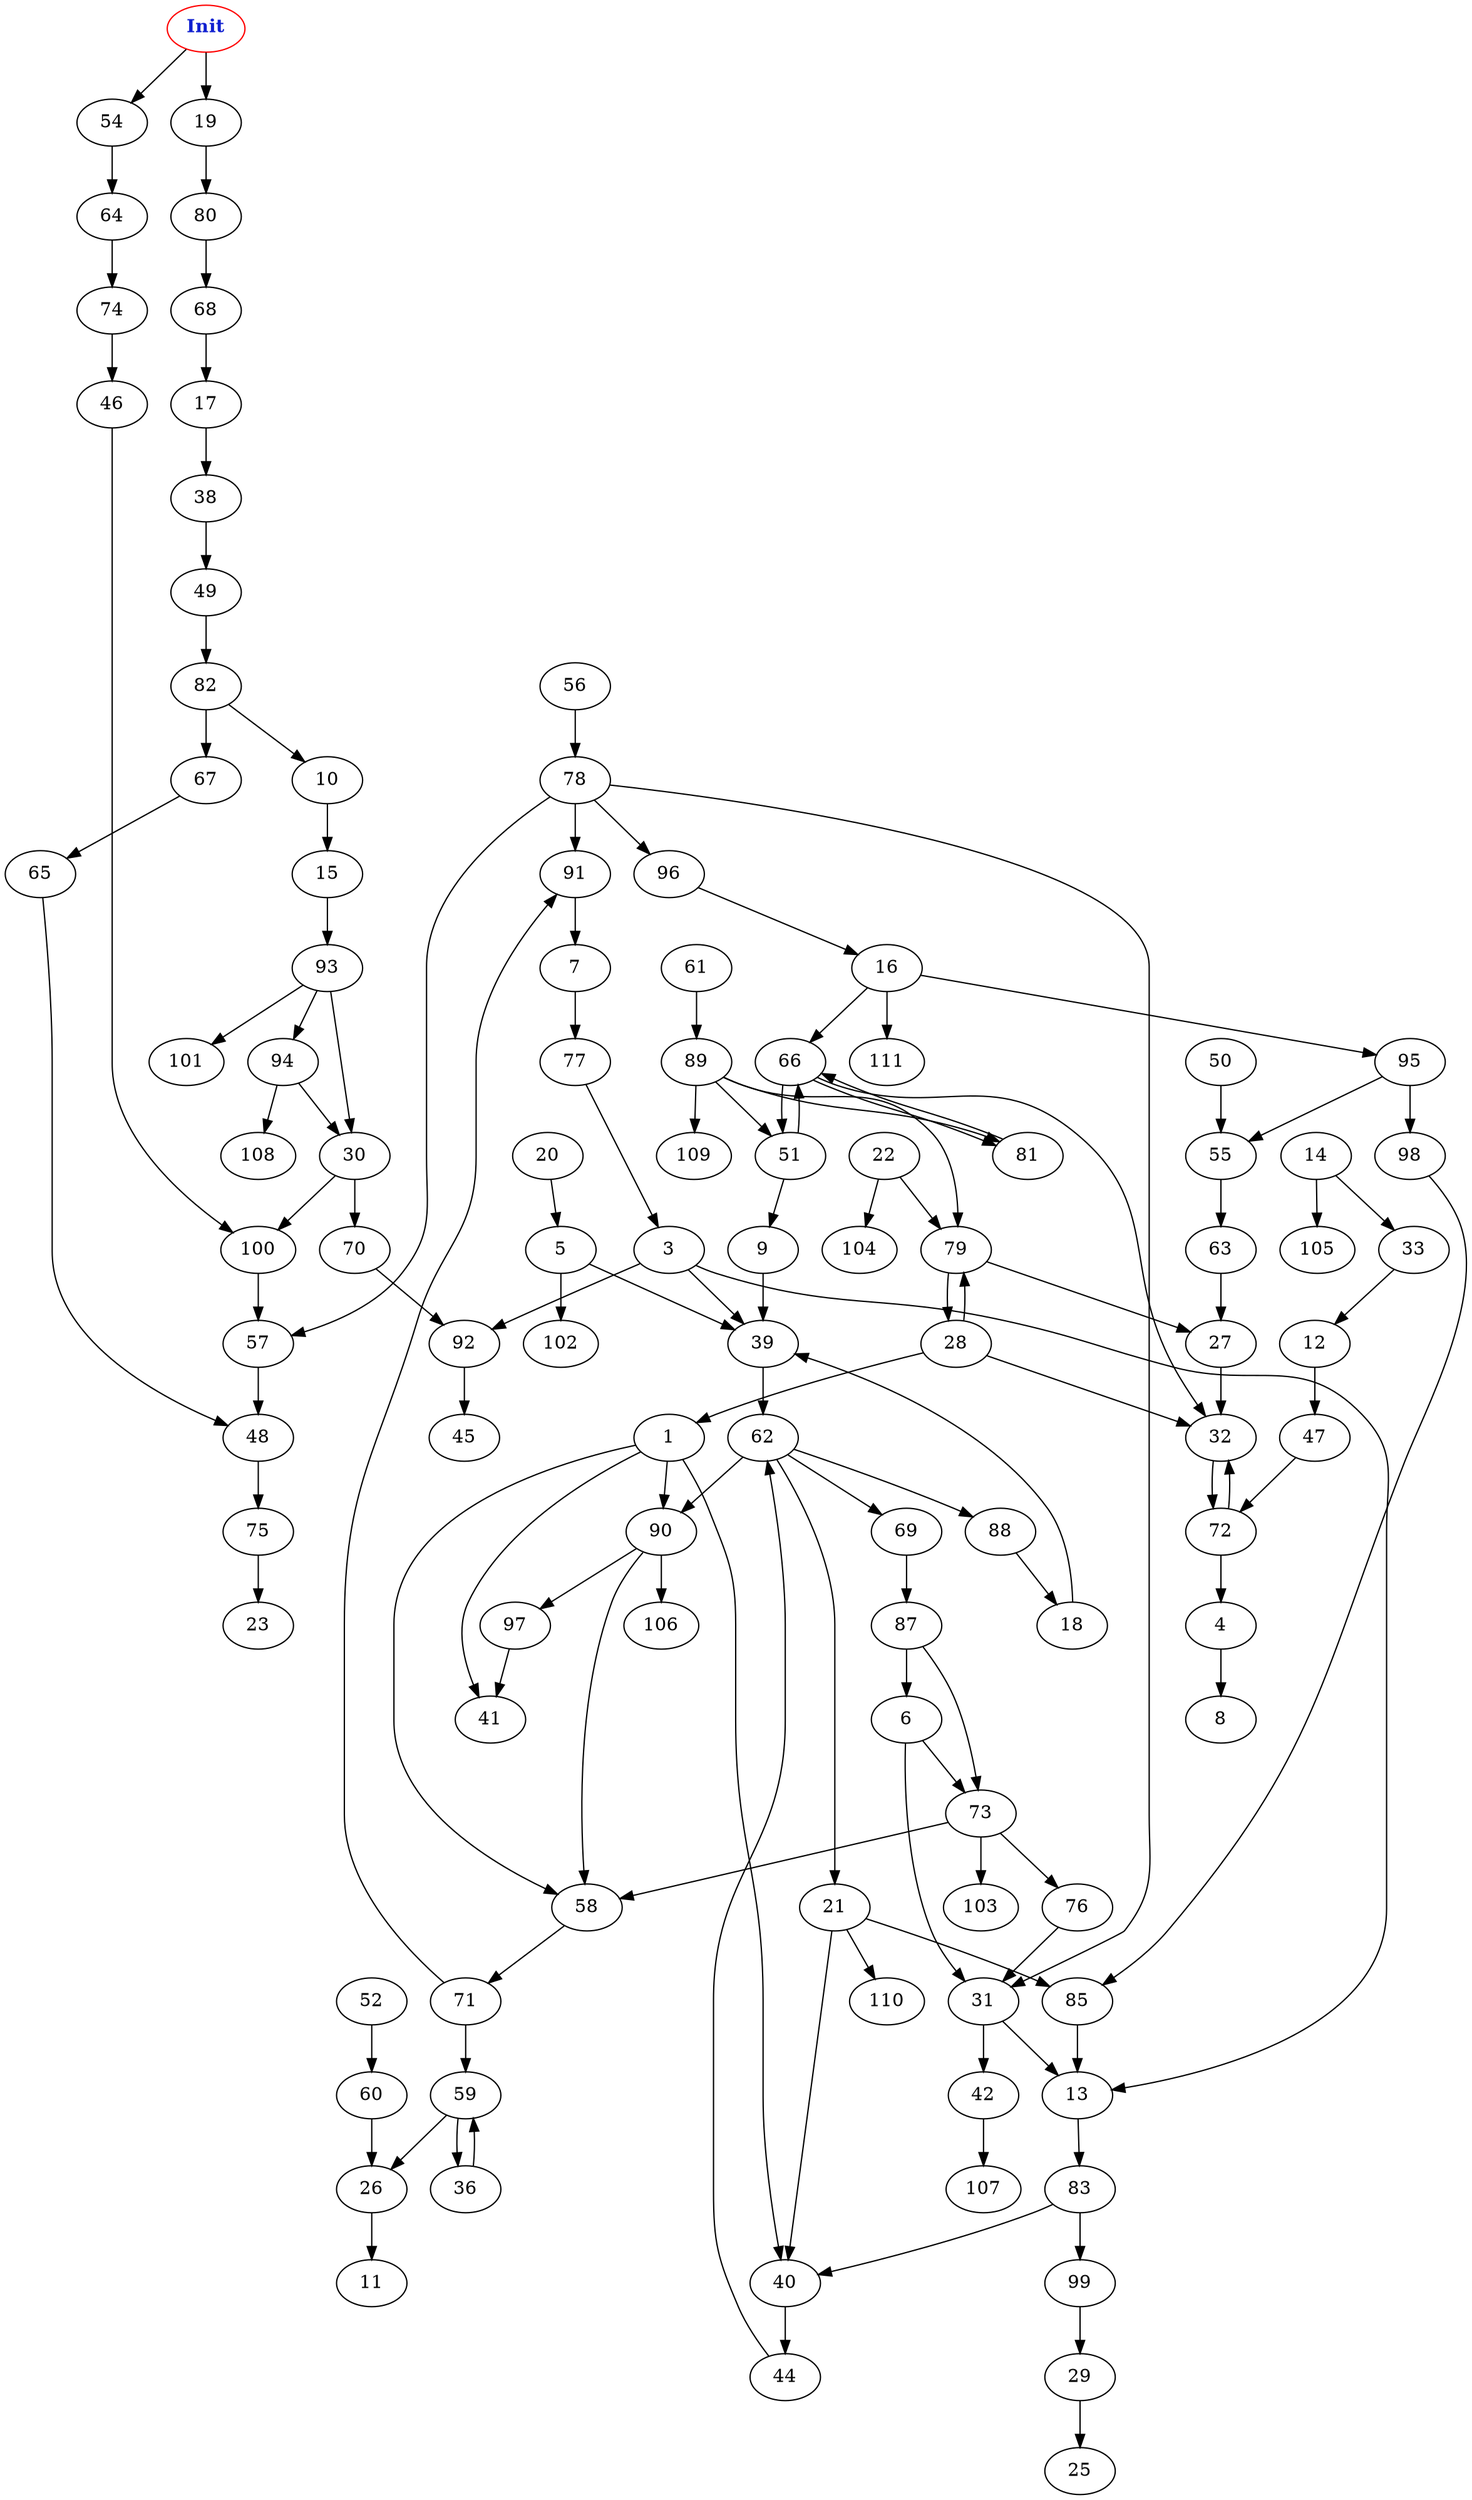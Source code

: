 digraph "Perturbed Net Graph with 103 nodes" {
edge ["class"="link-class"]
"0" ["color"="red","label"=<<b>Init</b>>,"fontcolor"="#1020d0"]
"5" -> "39" ["weight"="4.0"]
"5" -> "102" ["weight"="4.0"]
"39" -> "62" ["weight"="9.0"]
"9" -> "39" ["weight"="8.0"]
"69" -> "87" ["weight"="4.0"]
"87" -> "73" ["weight"="1.0"]
"87" -> "6" ["weight"="1.0"]
"0" -> "19" ["weight"="5.0"]
"0" -> "54" ["weight"="2.0"]
"19" -> "80" ["weight"="1.0"]
"54" -> "64" ["weight"="8.0"]
"88" -> "18" ["weight"="5.0"]
"18" -> "39" ["weight"="7.0"]
"10" -> "15" ["weight"="5.0"]
"15" -> "93" ["weight"="8.0"]
"56" -> "78" ["weight"="6.0"]
"78" -> "91" ["weight"="9.0"]
"78" -> "96" ["weight"="5.0"]
"78" -> "57" ["weight"="8.0"]
"78" -> "31" ["weight"="5.0"]
"42" -> "107" ["weight"="6.0"]
"52" -> "60" ["weight"="8.0"]
"60" -> "26" ["weight"="3.0"]
"14" -> "105" ["weight"="2.0"]
"14" -> "33" ["weight"="1.0"]
"33" -> "12" ["weight"="2.0"]
"20" -> "5" ["weight"="5.0"]
"46" -> "100" ["weight"="2.0"]
"100" -> "57" ["weight"="8.0"]
"93" -> "101" ["weight"="1.0"]
"93" -> "94" ["weight"="2.0"]
"93" -> "30" ["weight"="7.0"]
"94" -> "108" ["weight"="8.0"]
"94" -> "30" ["weight"="4.0"]
"30" -> "70" ["weight"="9.0"]
"30" -> "100" ["weight"="2.0"]
"70" -> "92" ["weight"="8.0"]
"57" -> "48" ["weight"="8.0"]
"48" -> "75" ["weight"="3.0"]
"75" -> "23" ["weight"="1.0"]
"91" -> "7" ["weight"="4.0"]
"96" -> "16" ["weight"="3.0"]
"31" -> "13" ["weight"="7.0"]
"31" -> "42" ["weight"="9.0"]
"13" -> "83" ["weight"="3.0"]
"83" -> "99" ["weight"="1.0"]
"83" -> "40" ["weight"="1.0"]
"29" -> "25" ["weight"="1.0"]
"61" -> "89" ["weight"="9.0"]
"89" -> "81" ["weight"="4.0"]
"89" -> "79" ["weight"="3.0"]
"89" -> "51" ["weight"="1.0"]
"89" -> "109" ["weight"="7.0"]
"81" -> "66" ["weight"="5.0"]
"66" -> "81" ["weight"="2.0"]
"66" -> "51" ["weight"="9.0"]
"66" -> "32" ["weight"="6.0"]
"51" -> "66" ["weight"="8.0"]
"51" -> "9" ["weight"="3.0"]
"32" -> "72" ["weight"="7.0"]
"72" -> "32" ["weight"="3.0"]
"72" -> "4" ["weight"="2.0"]
"79" -> "28" ["weight"="1.0"]
"79" -> "27" ["weight"="5.0"]
"28" -> "32" ["weight"="7.0"]
"28" -> "1" ["weight"="8.0"]
"28" -> "79" ["weight"="3.0"]
"1" -> "90" ["weight"="2.0"]
"1" -> "41" ["weight"="1.0"]
"1" -> "58" ["weight"="3.0"]
"1" -> "40" ["weight"="1.0"]
"90" -> "106" ["weight"="9.0"]
"90" -> "97" ["weight"="6.0"]
"90" -> "58" ["weight"="9.0"]
"58" -> "71" ["weight"="1.0"]
"40" -> "44" ["weight"="4.0"]
"27" -> "32" ["weight"="9.0"]
"74" -> "46" ["weight"="3.0"]
"6" -> "73" ["weight"="1.0"]
"6" -> "31" ["weight"="5.0"]
"73" -> "76" ["weight"="8.0"]
"73" -> "58" ["weight"="1.0"]
"73" -> "103" ["weight"="7.0"]
"26" -> "11" ["weight"="2.0"]
"85" -> "13" ["weight"="6.0"]
"92" -> "45" ["weight"="6.0"]
"21" -> "110" ["weight"="1.0"]
"21" -> "85" ["weight"="9.0"]
"21" -> "40" ["weight"="1.0"]
"12" -> "47" ["weight"="5.0"]
"47" -> "72" ["weight"="7.0"]
"38" -> "49" ["weight"="2.0"]
"49" -> "82" ["weight"="1.0"]
"65" -> "48" ["weight"="1.0"]
"97" -> "41" ["weight"="1.0"]
"77" -> "3" ["weight"="1.0"]
"3" -> "92" ["weight"="9.0"]
"3" -> "39" ["weight"="9.0"]
"3" -> "13" ["weight"="5.0"]
"16" -> "111" ["weight"="5.0"]
"16" -> "66" ["weight"="1.0"]
"16" -> "95" ["weight"="2.0"]
"95" -> "98" ["weight"="8.0"]
"95" -> "55" ["weight"="4.0"]
"76" -> "31" ["weight"="1.0"]
"71" -> "59" ["weight"="8.0"]
"71" -> "91" ["weight"="1.0"]
"64" -> "74" ["weight"="3.0"]
"17" -> "38" ["weight"="5.0"]
"22" -> "104" ["weight"="1.0"]
"22" -> "79" ["weight"="9.0"]
"44" -> "62" ["weight"="2.0"]
"62" -> "88" ["weight"="1.0"]
"62" -> "90" ["weight"="6.0"]
"62" -> "21" ["weight"="3.0"]
"62" -> "69" ["weight"="2.0"]
"59" -> "26" ["weight"="5.0"]
"59" -> "36" ["weight"="2.0"]
"36" -> "59" ["weight"="3.0"]
"82" -> "67" ["weight"="8.0"]
"82" -> "10" ["weight"="4.0"]
"7" -> "77" ["weight"="3.0"]
"98" -> "85" ["weight"="3.0"]
"80" -> "68" ["weight"="2.0"]
"68" -> "17" ["weight"="8.0"]
"63" -> "27" ["weight"="5.0"]
"55" -> "63" ["weight"="9.0"]
"50" -> "55" ["weight"="7.0"]
"67" -> "65" ["weight"="4.0"]
"4" -> "8" ["weight"="4.0"]
"99" -> "29" ["weight"="6.0"]
}
